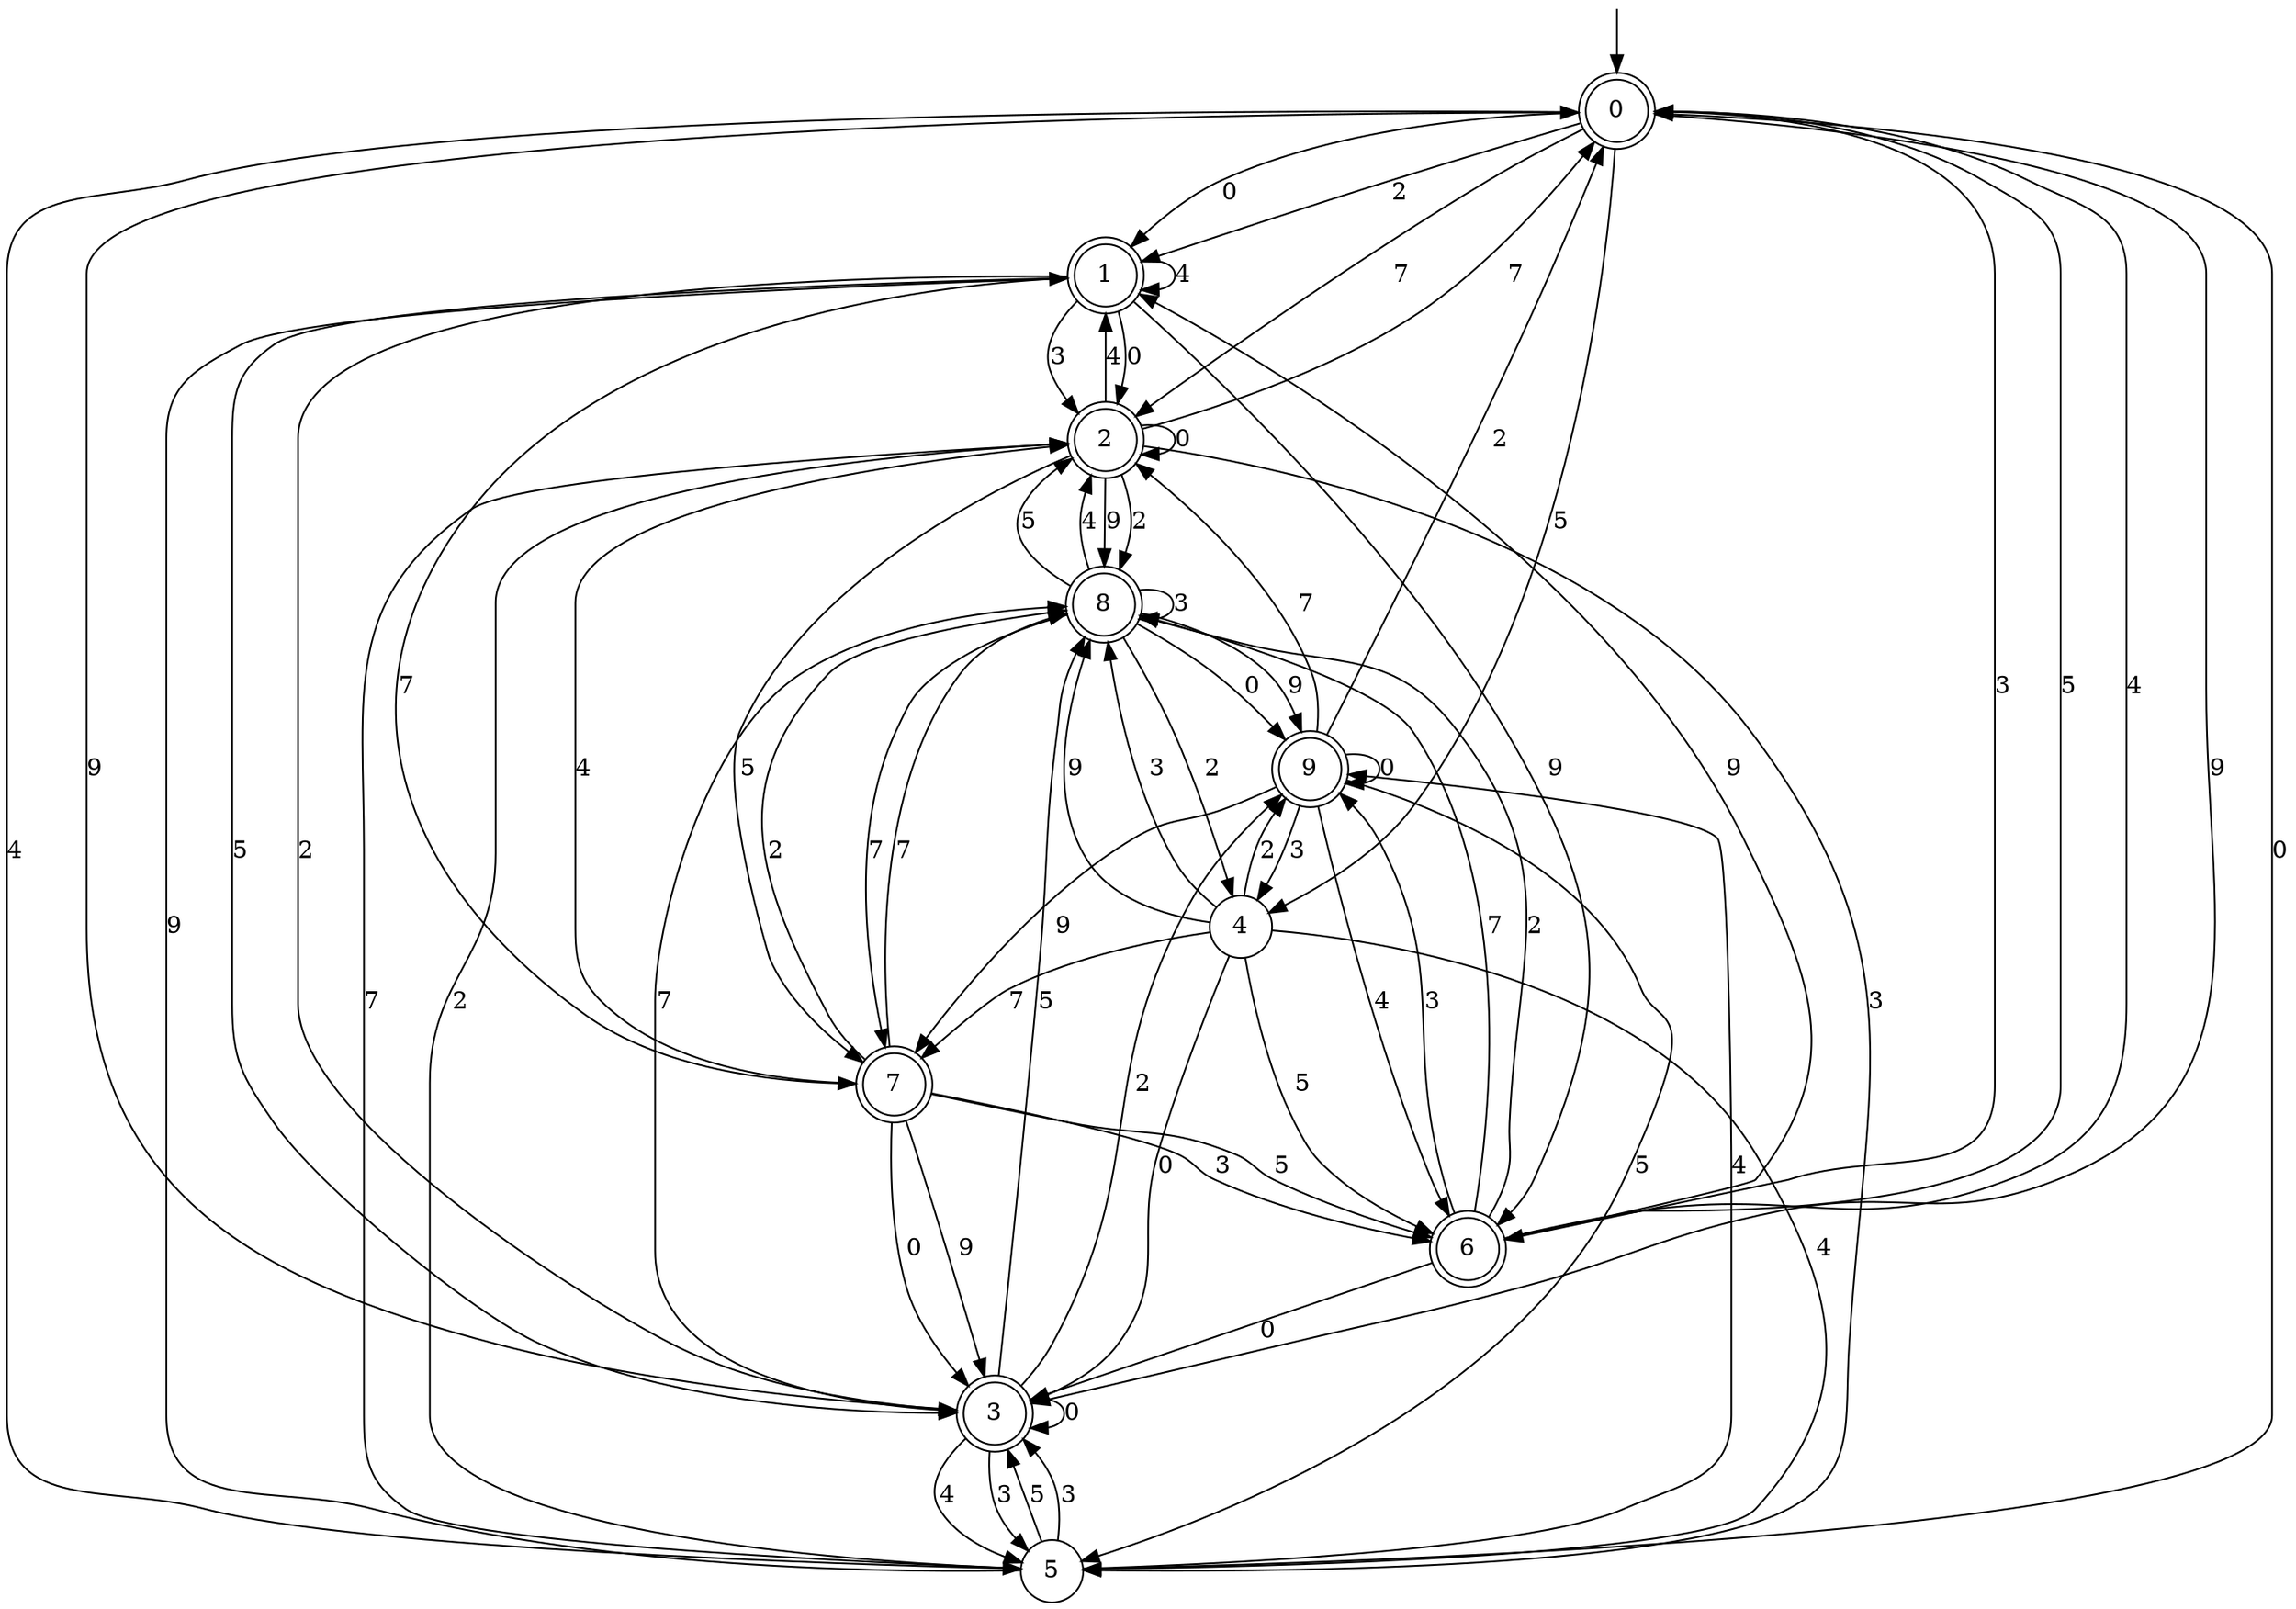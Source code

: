 digraph g {

	s0 [shape="doublecircle" label="0"];
	s1 [shape="doublecircle" label="1"];
	s2 [shape="doublecircle" label="2"];
	s3 [shape="doublecircle" label="3"];
	s4 [shape="circle" label="4"];
	s5 [shape="circle" label="5"];
	s6 [shape="doublecircle" label="6"];
	s7 [shape="doublecircle" label="7"];
	s8 [shape="doublecircle" label="8"];
	s9 [shape="doublecircle" label="9"];
	s0 -> s1 [label="0"];
	s0 -> s2 [label="7"];
	s0 -> s3 [label="9"];
	s0 -> s4 [label="5"];
	s0 -> s1 [label="2"];
	s0 -> s5 [label="4"];
	s0 -> s6 [label="3"];
	s1 -> s2 [label="0"];
	s1 -> s7 [label="7"];
	s1 -> s6 [label="9"];
	s1 -> s3 [label="5"];
	s1 -> s3 [label="2"];
	s1 -> s1 [label="4"];
	s1 -> s2 [label="3"];
	s2 -> s2 [label="0"];
	s2 -> s0 [label="7"];
	s2 -> s8 [label="9"];
	s2 -> s7 [label="5"];
	s2 -> s8 [label="2"];
	s2 -> s1 [label="4"];
	s2 -> s5 [label="3"];
	s3 -> s3 [label="0"];
	s3 -> s8 [label="7"];
	s3 -> s0 [label="9"];
	s3 -> s8 [label="5"];
	s3 -> s9 [label="2"];
	s3 -> s5 [label="4"];
	s3 -> s5 [label="3"];
	s4 -> s3 [label="0"];
	s4 -> s7 [label="7"];
	s4 -> s8 [label="9"];
	s4 -> s6 [label="5"];
	s4 -> s9 [label="2"];
	s4 -> s5 [label="4"];
	s4 -> s8 [label="3"];
	s5 -> s0 [label="0"];
	s5 -> s2 [label="7"];
	s5 -> s1 [label="9"];
	s5 -> s3 [label="5"];
	s5 -> s2 [label="2"];
	s5 -> s9 [label="4"];
	s5 -> s3 [label="3"];
	s6 -> s3 [label="0"];
	s6 -> s8 [label="7"];
	s6 -> s1 [label="9"];
	s6 -> s0 [label="5"];
	s6 -> s8 [label="2"];
	s6 -> s0 [label="4"];
	s6 -> s9 [label="3"];
	s7 -> s3 [label="0"];
	s7 -> s8 [label="7"];
	s7 -> s3 [label="9"];
	s7 -> s6 [label="5"];
	s7 -> s8 [label="2"];
	s7 -> s2 [label="4"];
	s7 -> s6 [label="3"];
	s8 -> s9 [label="0"];
	s8 -> s7 [label="7"];
	s8 -> s9 [label="9"];
	s8 -> s2 [label="5"];
	s8 -> s4 [label="2"];
	s8 -> s2 [label="4"];
	s8 -> s8 [label="3"];
	s9 -> s9 [label="0"];
	s9 -> s2 [label="7"];
	s9 -> s7 [label="9"];
	s9 -> s5 [label="5"];
	s9 -> s0 [label="2"];
	s9 -> s6 [label="4"];
	s9 -> s4 [label="3"];

__start0 [label="" shape="none" width="0" height="0"];
__start0 -> s0;

}
